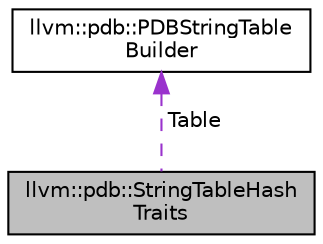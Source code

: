 digraph "llvm::pdb::StringTableHashTraits"
{
 // LATEX_PDF_SIZE
  bgcolor="transparent";
  edge [fontname="Helvetica",fontsize="10",labelfontname="Helvetica",labelfontsize="10"];
  node [fontname="Helvetica",fontsize="10",shape=record];
  Node1 [label="llvm::pdb::StringTableHash\lTraits",height=0.2,width=0.4,color="black", fillcolor="grey75", style="filled", fontcolor="black",tooltip=" "];
  Node2 -> Node1 [dir="back",color="darkorchid3",fontsize="10",style="dashed",label=" Table" ,fontname="Helvetica"];
  Node2 [label="llvm::pdb::PDBStringTable\lBuilder",height=0.2,width=0.4,color="black",URL="$classllvm_1_1pdb_1_1PDBStringTableBuilder.html",tooltip=" "];
}
